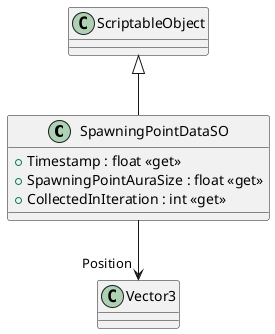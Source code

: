 @startuml
class SpawningPointDataSO {
    + Timestamp : float <<get>>
    + SpawningPointAuraSize : float <<get>>
    + CollectedInIteration : int <<get>>
}
ScriptableObject <|-- SpawningPointDataSO
SpawningPointDataSO --> "Position" Vector3
@enduml
